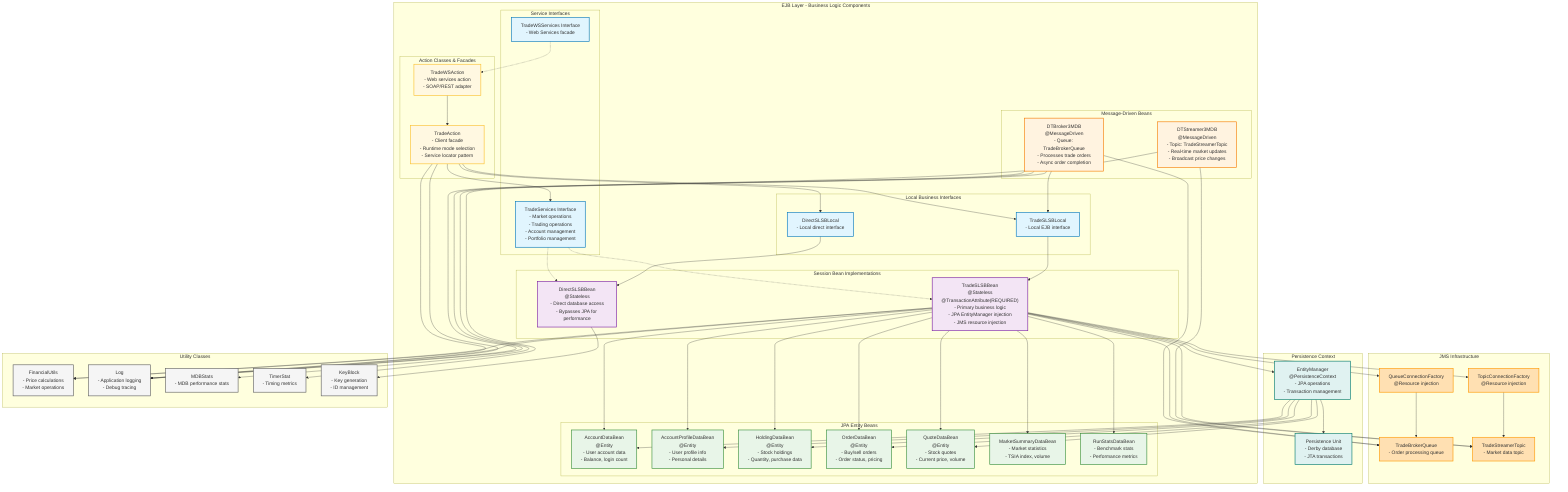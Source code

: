 graph TB
    subgraph EJBLayer ["EJB Layer - Business Logic Components"]
        subgraph ServiceInterfaces ["Service Interfaces"]
            TS["TradeServices Interface<br/>- Market operations<br/>- Trading operations<br/>- Account management<br/>- Portfolio management"]
            TSWS["TradeWSServices Interface<br/>- Web Services facade"]
        end

        subgraph SessionBeans ["Session Bean Implementations"]
            TSLSB["TradeSLSBBean<br/>@Stateless<br/>@TransactionAttribute(REQUIRED)<br/>- Primary business logic<br/>- JPA EntityManager injection<br/>- JMS resource injection"]
            DSLSB["DirectSLSBBean<br/>@Stateless<br/>- Direct database access<br/>- Bypasses JPA for performance"]
        end

        subgraph LocalInterfaces ["Local Business Interfaces"]
            TSL["TradeSLSBLocal<br/>- Local EJB interface"]
            DSL["DirectSLSBLocal<br/>- Local direct interface"]
        end

        subgraph MDBs ["Message-Driven Beans"]
            DTB3["DTBroker3MDB<br/>@MessageDriven<br/>- Queue: TradeBrokerQueue<br/>- Processes trade orders<br/>- Async order completion"]
            DTS3["DTStreamer3MDB<br/>@MessageDriven<br/>- Topic: TradeStreamerTopic<br/>- Real-time market updates<br/>- Broadcast price changes"]
        end

        subgraph Actions ["Action Classes & Facades"]
            TA["TradeAction<br/>- Client facade<br/>- Runtime mode selection<br/>- Service locator pattern"]
            TWSA["TradeWSAction<br/>- Web services action<br/>- SOAP/REST adapter"]
        end

        subgraph Entities ["JPA Entity Beans"]
            ADB["AccountDataBean<br/>@Entity<br/>- User account data<br/>- Balance, login count"]
            APDB["AccountProfileDataBean<br/>@Entity<br/>- User profile info<br/>- Personal details"]
            HDB["HoldingDataBean<br/>@Entity<br/>- Stock holdings<br/>- Quantity, purchase data"]
            ODB["OrderDataBean<br/>@Entity<br/>- Buy/sell orders<br/>- Order status, pricing"]
            QDB["QuoteDataBean<br/>@Entity<br/>- Stock quotes<br/>- Current price, volume"]
            MSDB["MarketSummaryDataBean<br/>- Market statistics<br/>- TSIA index, volume"]
            RSDB["RunStatsDataBean<br/>- Benchmark stats<br/>- Performance metrics"]
        end
    end

    subgraph JMSInfra ["JMS Infrastructure"]
        TBQ["TradeBrokerQueue<br/>- Order processing queue"]
        TST["TradeStreamerTopic<br/>- Market data topic"]
        QCF["QueueConnectionFactory<br/>@Resource injection"]
        TCF["TopicConnectionFactory<br/>@Resource injection"]
    end

    subgraph PersistenceLayer ["Persistence Context"]
        EM["EntityManager<br/>@PersistenceContext<br/>- JPA operations<br/>- Transaction management"]
        PU["Persistence Unit<br/>- Derby database<br/>- JTA transactions"]
    end

    subgraph Utilities ["Utility Classes"]
        FU["FinancialUtils<br/>- Price calculations<br/>- Market operations"]
        L["Log<br/>- Application logging<br/>- Debug tracing"]
        MDBS["MDBStats<br/>- MDB performance stats"]
        TS2["TimerStat<br/>- Timing metrics"]
        KB["KeyBlock<br/>- Key generation<br/>- ID management"]
    end

    %% Interface implementations
    TS -.-> TSLSB
    TS -.-> DSLSB
    TSWS -.-> TWSA
    TSL --> TSLSB
    DSL --> DSLSB

    %% Action class dependencies
    TA --> TSL
    TA --> DSL
    TA --> TS
    TWSA --> TA

    %% MDB dependencies
    DTB3 --> TSL
    DTB3 --> TBQ
    DTS3 --> TST
    DTB3 --> MDBS
    DTB3 --> TS2

    %% Session bean resource injections
    TSLSB --> EM
    TSLSB --> QCF
    TSLSB --> TCF
    TSLSB --> TBQ
    TSLSB --> TST

    %% Entity relationships
    TSLSB --> ADB
    TSLSB --> APDB
    TSLSB --> HDB
    TSLSB --> ODB
    TSLSB --> QDB
    TSLSB --> MSDB
    TSLSB --> RSDB

    %% Persistence layer
    EM --> PU
    EM --> ADB
    EM --> APDB
    EM --> HDB
    EM --> ODB
    EM --> QDB

    %% Utility dependencies
    TSLSB --> FU
    TSLSB --> L
    TA --> FU
    TA --> L
    DTB3 --> L
    DTS3 --> L
    DSLSB --> KB

    %% JMS flow
    QCF --> TBQ
    TCF --> TST

    classDef interface fill:#E1F5FE,stroke:#0277BD,stroke-width:2px
    classDef sessionBean fill:#F3E5F5,stroke:#7B1FA2,stroke-width:2px
    classDef mdb fill:#FFF3E0,stroke:#F57C00,stroke-width:2px
    classDef entity fill:#E8F5E8,stroke:#388E3C,stroke-width:2px
    classDef action fill:#FFF8E1,stroke:#FBC02D,stroke-width:2px
    classDef utility fill:#F5F5F5,stroke:#616161,stroke-width:2px
    classDef jms fill:#FFE0B2,stroke:#FF9800,stroke-width:2px
    classDef persistence fill:#E0F2F1,stroke:#00796B,stroke-width:2px

    class TS,TSWS,TSL,DSL interface
    class TSLSB,DSLSB sessionBean
    class DTB3,DTS3 mdb
    class ADB,APDB,HDB,ODB,QDB,MSDB,RSDB entity
    class TA,TWSA action
    class FU,L,MDBS,TS2,KB utility
    class TBQ,TST,QCF,TCF jms
    class EM,PU persistence